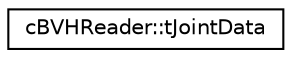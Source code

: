 digraph "Graphical Class Hierarchy"
{
 // LATEX_PDF_SIZE
  edge [fontname="Helvetica",fontsize="10",labelfontname="Helvetica",labelfontsize="10"];
  node [fontname="Helvetica",fontsize="10",shape=record];
  rankdir="LR";
  Node0 [label="cBVHReader::tJointData",height=0.2,width=0.4,color="black", fillcolor="white", style="filled",URL="$structc_b_v_h_reader_1_1t_joint_data.html",tooltip=" "];
}
